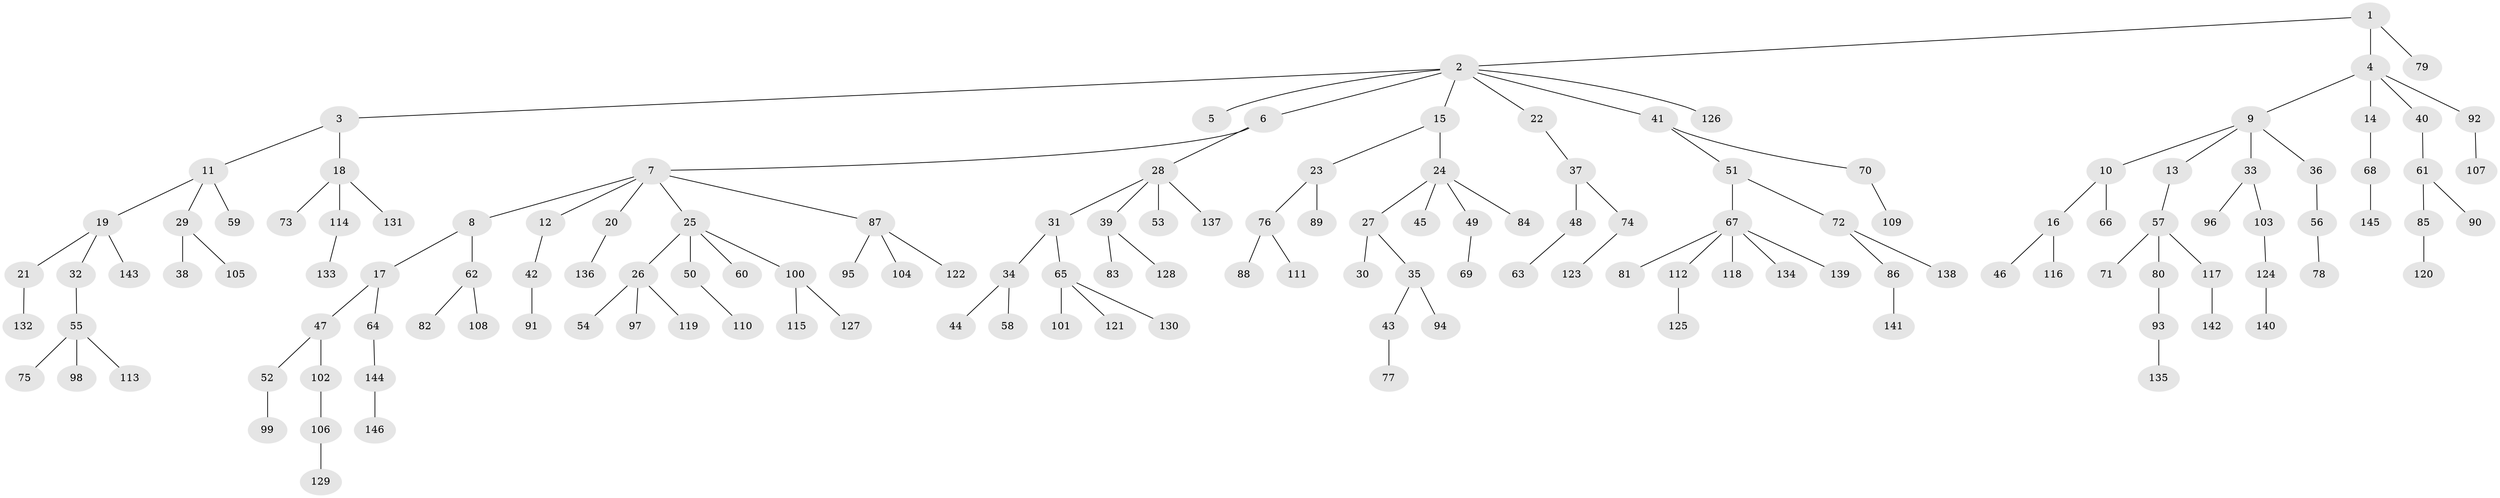 // coarse degree distribution, {3: 0.11764705882352941, 8: 0.00980392156862745, 5: 0.049019607843137254, 1: 0.5294117647058824, 6: 0.00980392156862745, 4: 0.049019607843137254, 2: 0.22549019607843138, 7: 0.00980392156862745}
// Generated by graph-tools (version 1.1) at 2025/24/03/03/25 07:24:08]
// undirected, 146 vertices, 145 edges
graph export_dot {
graph [start="1"]
  node [color=gray90,style=filled];
  1;
  2;
  3;
  4;
  5;
  6;
  7;
  8;
  9;
  10;
  11;
  12;
  13;
  14;
  15;
  16;
  17;
  18;
  19;
  20;
  21;
  22;
  23;
  24;
  25;
  26;
  27;
  28;
  29;
  30;
  31;
  32;
  33;
  34;
  35;
  36;
  37;
  38;
  39;
  40;
  41;
  42;
  43;
  44;
  45;
  46;
  47;
  48;
  49;
  50;
  51;
  52;
  53;
  54;
  55;
  56;
  57;
  58;
  59;
  60;
  61;
  62;
  63;
  64;
  65;
  66;
  67;
  68;
  69;
  70;
  71;
  72;
  73;
  74;
  75;
  76;
  77;
  78;
  79;
  80;
  81;
  82;
  83;
  84;
  85;
  86;
  87;
  88;
  89;
  90;
  91;
  92;
  93;
  94;
  95;
  96;
  97;
  98;
  99;
  100;
  101;
  102;
  103;
  104;
  105;
  106;
  107;
  108;
  109;
  110;
  111;
  112;
  113;
  114;
  115;
  116;
  117;
  118;
  119;
  120;
  121;
  122;
  123;
  124;
  125;
  126;
  127;
  128;
  129;
  130;
  131;
  132;
  133;
  134;
  135;
  136;
  137;
  138;
  139;
  140;
  141;
  142;
  143;
  144;
  145;
  146;
  1 -- 2;
  1 -- 4;
  1 -- 79;
  2 -- 3;
  2 -- 5;
  2 -- 6;
  2 -- 15;
  2 -- 22;
  2 -- 41;
  2 -- 126;
  3 -- 11;
  3 -- 18;
  4 -- 9;
  4 -- 14;
  4 -- 40;
  4 -- 92;
  6 -- 7;
  6 -- 28;
  7 -- 8;
  7 -- 12;
  7 -- 20;
  7 -- 25;
  7 -- 87;
  8 -- 17;
  8 -- 62;
  9 -- 10;
  9 -- 13;
  9 -- 33;
  9 -- 36;
  10 -- 16;
  10 -- 66;
  11 -- 19;
  11 -- 29;
  11 -- 59;
  12 -- 42;
  13 -- 57;
  14 -- 68;
  15 -- 23;
  15 -- 24;
  16 -- 46;
  16 -- 116;
  17 -- 47;
  17 -- 64;
  18 -- 73;
  18 -- 114;
  18 -- 131;
  19 -- 21;
  19 -- 32;
  19 -- 143;
  20 -- 136;
  21 -- 132;
  22 -- 37;
  23 -- 76;
  23 -- 89;
  24 -- 27;
  24 -- 45;
  24 -- 49;
  24 -- 84;
  25 -- 26;
  25 -- 50;
  25 -- 60;
  25 -- 100;
  26 -- 54;
  26 -- 97;
  26 -- 119;
  27 -- 30;
  27 -- 35;
  28 -- 31;
  28 -- 39;
  28 -- 53;
  28 -- 137;
  29 -- 38;
  29 -- 105;
  31 -- 34;
  31 -- 65;
  32 -- 55;
  33 -- 96;
  33 -- 103;
  34 -- 44;
  34 -- 58;
  35 -- 43;
  35 -- 94;
  36 -- 56;
  37 -- 48;
  37 -- 74;
  39 -- 83;
  39 -- 128;
  40 -- 61;
  41 -- 51;
  41 -- 70;
  42 -- 91;
  43 -- 77;
  47 -- 52;
  47 -- 102;
  48 -- 63;
  49 -- 69;
  50 -- 110;
  51 -- 67;
  51 -- 72;
  52 -- 99;
  55 -- 75;
  55 -- 98;
  55 -- 113;
  56 -- 78;
  57 -- 71;
  57 -- 80;
  57 -- 117;
  61 -- 85;
  61 -- 90;
  62 -- 82;
  62 -- 108;
  64 -- 144;
  65 -- 101;
  65 -- 121;
  65 -- 130;
  67 -- 81;
  67 -- 112;
  67 -- 118;
  67 -- 134;
  67 -- 139;
  68 -- 145;
  70 -- 109;
  72 -- 86;
  72 -- 138;
  74 -- 123;
  76 -- 88;
  76 -- 111;
  80 -- 93;
  85 -- 120;
  86 -- 141;
  87 -- 95;
  87 -- 104;
  87 -- 122;
  92 -- 107;
  93 -- 135;
  100 -- 115;
  100 -- 127;
  102 -- 106;
  103 -- 124;
  106 -- 129;
  112 -- 125;
  114 -- 133;
  117 -- 142;
  124 -- 140;
  144 -- 146;
}
